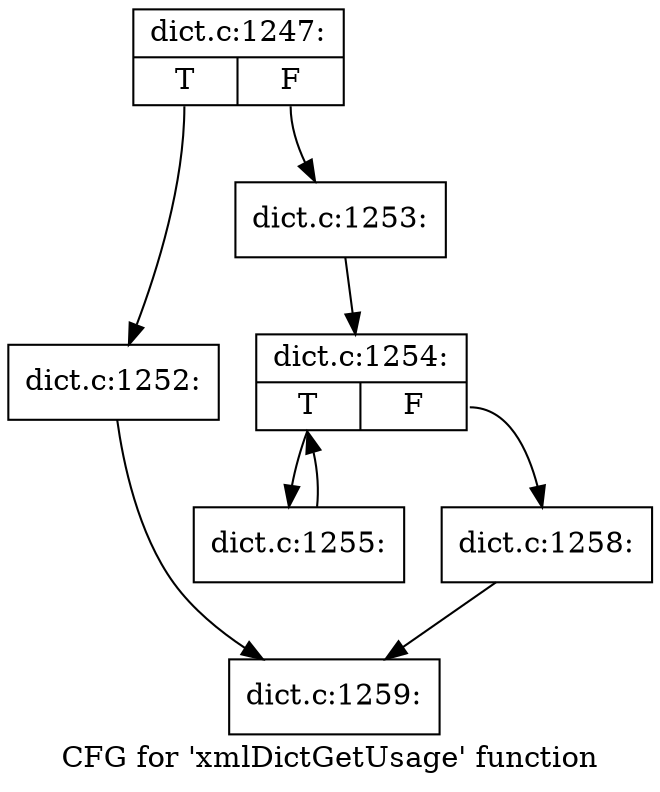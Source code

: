 digraph "CFG for 'xmlDictGetUsage' function" {
	label="CFG for 'xmlDictGetUsage' function";

	Node0x49285e0 [shape=record,label="{dict.c:1247:|{<s0>T|<s1>F}}"];
	Node0x49285e0:s0 -> Node0x49291d0;
	Node0x49285e0:s1 -> Node0x4929220;
	Node0x49291d0 [shape=record,label="{dict.c:1252:}"];
	Node0x49291d0 -> Node0x4928860;
	Node0x4929220 [shape=record,label="{dict.c:1253:}"];
	Node0x4929220 -> Node0x49298e0;
	Node0x49298e0 [shape=record,label="{dict.c:1254:|{<s0>T|<s1>F}}"];
	Node0x49298e0:s0 -> Node0x4929cd0;
	Node0x49298e0:s1 -> Node0x4929b00;
	Node0x4929cd0 [shape=record,label="{dict.c:1255:}"];
	Node0x4929cd0 -> Node0x49298e0;
	Node0x4929b00 [shape=record,label="{dict.c:1258:}"];
	Node0x4929b00 -> Node0x4928860;
	Node0x4928860 [shape=record,label="{dict.c:1259:}"];
}
